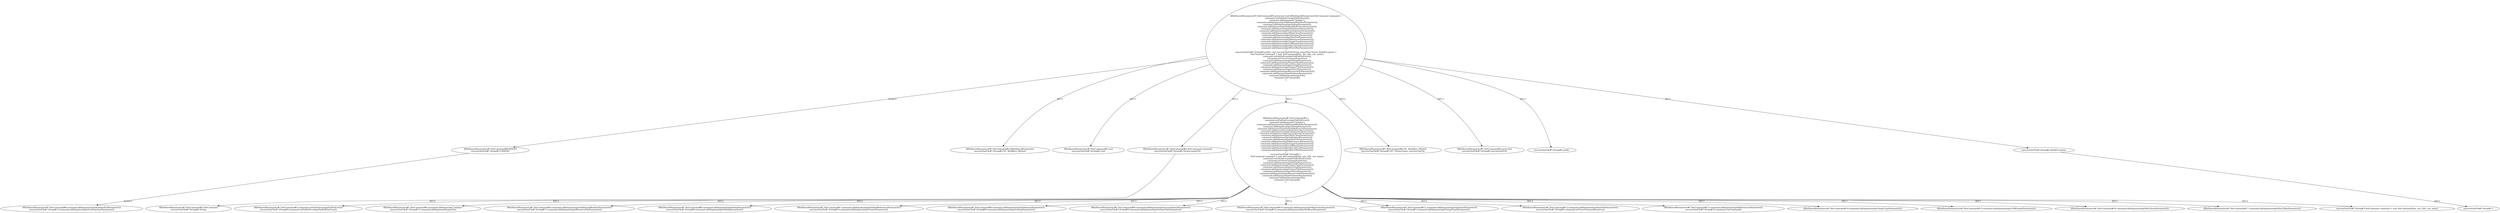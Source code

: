 digraph "Pattern" {
0 [label="fillInSharedParameters#?,NetCommand#8:INSERT
executeOneFile#?,String#13:INSERT" shape=ellipse]
1 [label="fillInSharedParameters#?,NetCommand#2:protected void fillInSharedParameters(NetCommand command) \{
    command.setFailOnError(getFailOnError());
    command.addArgument(\"/nologo\");
    command.addArgument(getAdditionalModulesParameter());
    command.addArgument(getDebugParameter());
    command.addArgument(getDefaultReferenceParameter());
    command.addArgument(getDefinitionsParameter());
    command.addArgument(getExtraOptionsParameter());
    command.addArgument(getMainClassParameter());
    command.addArgument(getOptimizeParameter());
    command.addArgument(getDestFileParameter());
    command.addArgument(getReferencesParameter());
    command.addArgument(getTargetTypeParameter());
    command.addArgument(getUtf8OutputParameter());
    command.addArgument(getWin32IconParameter());
    command.addArgument(getWin32ResParameter());
\}
executeOneFile#?,String#2:public void executeOneFile(String targetFile) throws BuildException \{
    NetCommand command = new NetCommand(this, exe_title, exe_name);
    command.setFailOnError(getFailFailOnError());
    command.setTraceCommandLine(true);
    command.addArgument(getDebugParameter());
    command.addArgument(getTargetTypeParameter());
    command.addArgument(getListingParameter());
    command.addArgument(getOutputFileParameter());
    command.addArgument(getOwnerParameter());
    command.addArgument(getResourceFileParameter());
    command.addArgument(getVerboseParameter());
    command.addArgument(targetFile);
    command.runCommand();
\}" shape=ellipse]
2 [label="fillInSharedParameters#?,NetCommand#2:fillInSharedParameters
executeOneFile#?,String#2:VE: Modifiers_Method" shape=ellipse]
3 [label="fillInSharedParameters#?,NetCommand#2:void
executeOneFile#?,String#2:void" shape=ellipse]
4 [label="fillInSharedParameters#?,NetCommand#2:NetCommand command
executeOneFile#?,String#2:String targetFile" shape=ellipse]
5 [label="fillInSharedParameters#?,NetCommand#2:NetCommand
executeOneFile#?,String#2:String" shape=ellipse]
6 [label="fillInSharedParameters#?,NetCommand#2:\{
    command.setFailOnError(getFailOnError());
    command.addArgument(\"/nologo\");
    command.addArgument(getAdditionalModulesParameter());
    command.addArgument(getDebugParameter());
    command.addArgument(getDefaultReferenceParameter());
    command.addArgument(getDefinitionsParameter());
    command.addArgument(getExtraOptionsParameter());
    command.addArgument(getMainClassParameter());
    command.addArgument(getOptimizeParameter());
    command.addArgument(getDestFileParameter());
    command.addArgument(getReferencesParameter());
    command.addArgument(getTargetTypeParameter());
    command.addArgument(getUtf8OutputParameter());
    command.addArgument(getWin32IconParameter());
    command.addArgument(getWin32ResParameter());
\}
executeOneFile#?,String#2:\{
    NetCommand command = new NetCommand(this, exe_title, exe_name);
    command.setFailOnError(getFailFailOnError());
    command.setTraceCommandLine(true);
    command.addArgument(getDebugParameter());
    command.addArgument(getTargetTypeParameter());
    command.addArgument(getListingParameter());
    command.addArgument(getOutputFileParameter());
    command.addArgument(getOwnerParameter());
    command.addArgument(getResourceFileParameter());
    command.addArgument(getVerboseParameter());
    command.addArgument(targetFile);
    command.runCommand();
\}" shape=ellipse]
7 [label="fillInSharedParameters#?,NetCommand#3:command.setFailOnError(getFailOnError())
executeOneFile#?,String#4:command.setFailOnError(getFailFailOnError())" shape=ellipse]
8 [label="fillInSharedParameters#?,NetCommand#4:command.addArgument(\"/nologo\")
executeOneFile#?,String#13:command.addArgument(targetFile)" shape=ellipse]
9 [label="fillInSharedParameters#?,NetCommand#5:command.addArgument(getAdditionalModulesParameter())
executeOneFile#?,String#11:command.addArgument(getResourceFileParameter())" shape=ellipse]
10 [label="fillInSharedParameters#?,NetCommand#6:command.addArgument(getDebugParameter())
executeOneFile#?,String#6:command.addArgument(getDebugParameter())" shape=ellipse]
11 [label="fillInSharedParameters#?,NetCommand#7:command.addArgument(getDefaultReferenceParameter())
executeOneFile#?,String#10:command.addArgument(getOwnerParameter())" shape=ellipse]
12 [label="fillInSharedParameters#?,NetCommand#8:command.addArgument(getDefinitionsParameter())
executeOneFile#?,String#8:command.addArgument(getListingParameter())" shape=ellipse]
13 [label="fillInSharedParameters#?,NetCommand#9:command.addArgument(getExtraOptionsParameter())
executeOneFile#?,String#9:command.addArgument(getOutputFileParameter())" shape=ellipse]
14 [label="fillInSharedParameters#?,NetCommand#10:command.addArgument(getMainClassParameter())
executeOneFile#?,String#12:command.addArgument(getVerboseParameter())" shape=ellipse]
15 [label="fillInSharedParameters#?,NetCommand#11:command.addArgument(getOptimizeParameter())
executeOneFile#?,String#7:command.addArgument(getTargetTypeParameter())" shape=ellipse]
16 [label="fillInSharedParameters#?,NetCommand#12:command.addArgument(getDestFileParameter())
executeOneFile#?,String#5:command.setTraceCommandLine(true)" shape=ellipse]
17 [label="fillInSharedParameters#?,NetCommand#13:command.addArgument(getReferencesParameter())
executeOneFile#?,String#14:command.runCommand()" shape=ellipse]
18 [label="fillInSharedParameters#?,NetCommand#14:command.addArgument(getTargetTypeParameter())" shape=ellipse]
19 [label="fillInSharedParameters#?,NetCommand#15:command.addArgument(getUtf8OutputParameter())" shape=ellipse]
20 [label="fillInSharedParameters#?,NetCommand#16:command.addArgument(getWin32IconParameter())" shape=ellipse]
21 [label="fillInSharedParameters#?,NetCommand#17:command.addArgument(getWin32ResParameter())" shape=ellipse]
22 [label="fillInSharedParameters#?,NetCommand#2:VE: Modifiers_Method
executeOneFile#?,String#2:VE: ThrownTypes_executeOneFile" shape=ellipse]
23 [label="fillInSharedParameters#?,NetCommand#2:protected
executeOneFile#?,String#2:executeOneFile" shape=ellipse]
24 [label="fillInSharedParameters#?,NetCommand#8:command.addArgument(getStandardLibParameter())
executeOneFile#?,String#13:command.addArgument(getExtraOptionsParameter())" shape=ellipse]
25 [label="executeOneFile#?,String#-1:" shape=ellipse]
26 [label="executeOneFile#?,String#2:public" shape=ellipse]
27 [label="executeOneFile#?,String#3:NetCommand command = new NetCommand(this, exe_title, exe_name)" shape=ellipse]
28 [label="executeOneFile#?,String#2:BuildException" shape=ellipse]
0 -> 24 [label="Action:2"];
1 -> 0 [label="Action:2"];
1 -> 2 [label="AST:2"];
1 -> 3 [label="AST:2"];
1 -> 4 [label="AST:2"];
1 -> 6 [label="AST:2"];
1 -> 22 [label="AST:2"];
1 -> 23 [label="AST:2"];
1 -> 26 [label="AST:1"];
1 -> 28 [label="AST:1"];
4 -> 5 [label="AST:2"];
6 -> 7 [label="AST:2"];
6 -> 8 [label="AST:2"];
6 -> 9 [label="AST:2"];
6 -> 10 [label="AST:2"];
6 -> 11 [label="AST:2"];
6 -> 12 [label="AST:2"];
6 -> 13 [label="AST:2"];
6 -> 14 [label="AST:2"];
6 -> 15 [label="AST:2"];
6 -> 16 [label="AST:2"];
6 -> 17 [label="AST:2"];
6 -> 18 [label="AST:1"];
6 -> 19 [label="AST:1"];
6 -> 20 [label="AST:1"];
6 -> 21 [label="AST:1"];
6 -> 27 [label="AST:1"];
28 -> 25 [label="AST:1"];
}